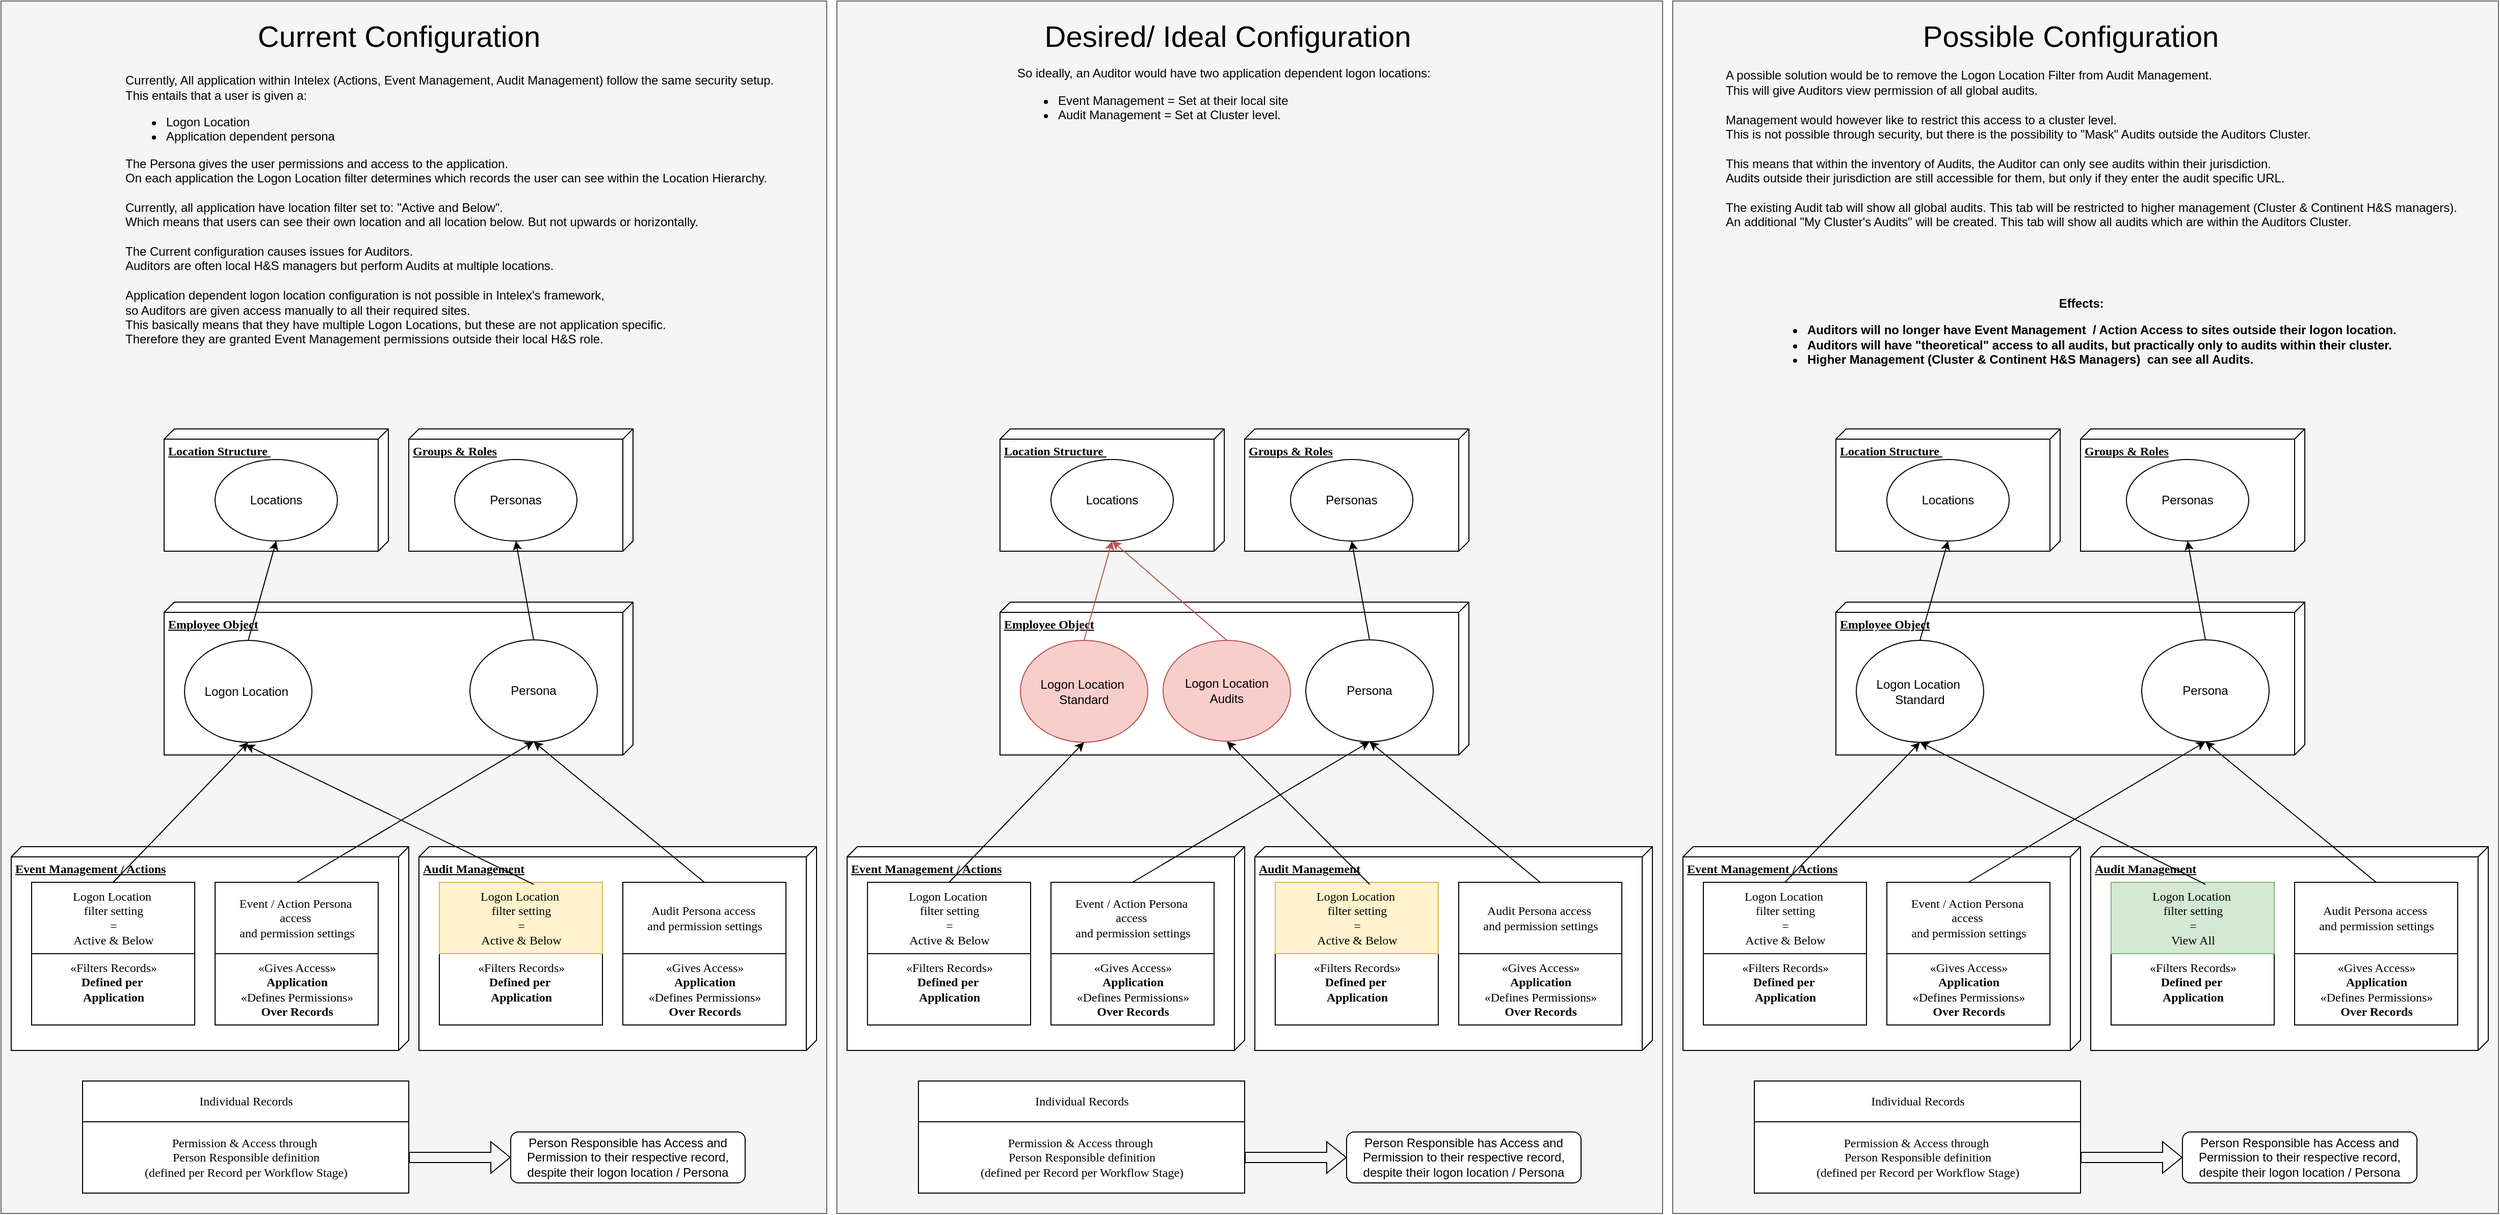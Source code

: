 <mxfile version="24.5.5" type="github">
  <diagram name="Page-1" id="5f0bae14-7c28-e335-631c-24af17079c00">
    <mxGraphModel dx="2883" dy="1786" grid="1" gridSize="10" guides="1" tooltips="1" connect="1" arrows="1" fold="1" page="1" pageScale="1" pageWidth="1100" pageHeight="850" background="none" math="0" shadow="0">
      <root>
        <mxCell id="0" />
        <mxCell id="1" parent="0" />
        <mxCell id="MLXNmTqdQTJKfxu_e6-Y-136" value="" style="rounded=0;whiteSpace=wrap;html=1;fillColor=#f5f5f5;fontColor=#333333;strokeColor=#666666;" vertex="1" parent="1">
          <mxGeometry x="700" y="-350" width="810" height="1190" as="geometry" />
        </mxCell>
        <mxCell id="MLXNmTqdQTJKfxu_e6-Y-135" value="" style="rounded=0;whiteSpace=wrap;html=1;fillColor=#f5f5f5;fontColor=#333333;strokeColor=#666666;" vertex="1" parent="1">
          <mxGeometry x="-120" y="-350" width="810" height="1190" as="geometry" />
        </mxCell>
        <mxCell id="MLXNmTqdQTJKfxu_e6-Y-134" value="" style="rounded=0;whiteSpace=wrap;html=1;fillColor=#f5f5f5;fontColor=#333333;strokeColor=#666666;" vertex="1" parent="1">
          <mxGeometry x="-940" y="-350" width="810" height="1190" as="geometry" />
        </mxCell>
        <mxCell id="MLXNmTqdQTJKfxu_e6-Y-32" value="&lt;b&gt;Location Structure&amp;nbsp;&lt;/b&gt;" style="verticalAlign=top;align=left;spacingTop=8;spacingLeft=2;spacingRight=12;shape=cube;size=10;direction=south;fontStyle=4;html=1;rounded=0;shadow=0;comic=0;labelBackgroundColor=none;strokeWidth=1;fontFamily=Verdana;fontSize=12" vertex="1" parent="1">
          <mxGeometry x="860" y="70" width="220" height="120" as="geometry" />
        </mxCell>
        <mxCell id="MLXNmTqdQTJKfxu_e6-Y-33" value="&lt;b&gt;Employee Object&lt;/b&gt;" style="verticalAlign=top;align=left;spacingTop=8;spacingLeft=2;spacingRight=12;shape=cube;size=10;direction=south;fontStyle=4;html=1;rounded=0;shadow=0;comic=0;labelBackgroundColor=none;strokeWidth=1;fontFamily=Verdana;fontSize=12" vertex="1" parent="1">
          <mxGeometry x="860" y="240" width="460" height="150" as="geometry" />
        </mxCell>
        <mxCell id="MLXNmTqdQTJKfxu_e6-Y-34" value="&lt;b&gt;Event Management / Actions&lt;/b&gt;" style="verticalAlign=top;align=left;spacingTop=8;spacingLeft=2;spacingRight=12;shape=cube;size=10;direction=south;fontStyle=4;html=1;rounded=0;shadow=0;comic=0;labelBackgroundColor=none;strokeWidth=1;fontFamily=Verdana;fontSize=12" vertex="1" parent="1">
          <mxGeometry x="710" y="480" width="390" height="200" as="geometry" />
        </mxCell>
        <mxCell id="MLXNmTqdQTJKfxu_e6-Y-35" value="Persona" style="ellipse;whiteSpace=wrap;html=1;" vertex="1" parent="1">
          <mxGeometry x="1160" y="277" width="125" height="100" as="geometry" />
        </mxCell>
        <mxCell id="MLXNmTqdQTJKfxu_e6-Y-36" value="«Filters Records»&lt;br&gt;&lt;b&gt;Defined per&amp;nbsp;&lt;/b&gt;&lt;div&gt;&lt;b&gt;Application&lt;/b&gt;&lt;br&gt;&lt;div&gt;&lt;br&gt;&lt;/div&gt;&lt;/div&gt;" style="html=1;rounded=0;shadow=0;comic=0;labelBackgroundColor=none;strokeWidth=1;fontFamily=Verdana;fontSize=12;align=center;" vertex="1" parent="1">
          <mxGeometry x="730" y="585" width="160" height="70" as="geometry" />
        </mxCell>
        <mxCell id="MLXNmTqdQTJKfxu_e6-Y-37" value="Logon Location&amp;nbsp;&lt;div&gt;Standard&lt;/div&gt;" style="ellipse;whiteSpace=wrap;html=1;" vertex="1" parent="1">
          <mxGeometry x="880" y="277.5" width="125" height="100" as="geometry" />
        </mxCell>
        <mxCell id="MLXNmTqdQTJKfxu_e6-Y-38" value="Event / Action Persona&amp;nbsp;&lt;div&gt;access&amp;nbsp;&lt;div&gt;and permission settings&lt;/div&gt;&lt;/div&gt;" style="html=1;rounded=0;shadow=0;comic=0;labelBackgroundColor=none;strokeWidth=1;fontFamily=Verdana;fontSize=12;align=center;" vertex="1" parent="1">
          <mxGeometry x="910" y="515" width="160" height="70" as="geometry" />
        </mxCell>
        <mxCell id="MLXNmTqdQTJKfxu_e6-Y-39" value="&lt;div&gt;Logon Location&amp;nbsp;&lt;/div&gt;&lt;div&gt;filter setting&lt;/div&gt;&lt;div&gt;=&lt;/div&gt;&lt;div&gt;Active &amp;amp; Below&lt;/div&gt;" style="html=1;rounded=0;shadow=0;comic=0;labelBackgroundColor=none;strokeWidth=1;fontFamily=Verdana;fontSize=12;align=center;" vertex="1" parent="1">
          <mxGeometry x="730" y="515" width="160" height="70" as="geometry" />
        </mxCell>
        <mxCell id="MLXNmTqdQTJKfxu_e6-Y-40" value="&lt;b&gt;Groups &amp;amp; Roles&lt;/b&gt;" style="verticalAlign=top;align=left;spacingTop=8;spacingLeft=2;spacingRight=12;shape=cube;size=10;direction=south;fontStyle=4;html=1;rounded=0;shadow=0;comic=0;labelBackgroundColor=none;strokeWidth=1;fontFamily=Verdana;fontSize=12" vertex="1" parent="1">
          <mxGeometry x="1100" y="70" width="220" height="120" as="geometry" />
        </mxCell>
        <mxCell id="MLXNmTqdQTJKfxu_e6-Y-41" value="Personas&lt;span style=&quot;color: rgba(0, 0, 0, 0); font-family: monospace; font-size: 0px; text-align: start; text-wrap: nowrap;&quot;&gt;%3CmxGraphModel%3E%3Croot%3E%3CmxCell%20id%3D%220%22%2F%3E%3CmxCell%20id%3D%221%22%20parent%3D%220%22%2F%3E%3CmxCell%20id%3D%222%22%20value%3D%22Location%20Structure%22%20style%3D%22verticalAlign%3Dtop%3Balign%3Dleft%3BspacingTop%3D8%3BspacingLeft%3D2%3BspacingRight%3D12%3Bshape%3Dcube%3Bsize%3D10%3Bdirection%3Dsouth%3BfontStyle%3D4%3Bhtml%3D1%3Brounded%3D0%3Bshadow%3D0%3Bcomic%3D0%3BlabelBackgroundColor%3Dnone%3BstrokeWidth%3D1%3BfontFamily%3DVerdana%3BfontSize%3D12%22%20vertex%3D%221%22%20parent%3D%221%22%3E%3CmxGeometry%20x%3D%22200%22%20y%3D%22100%22%20width%3D%22220%22%20height%3D%22120%22%20as%3D%22geometry%22%2F%3E%3C%2FmxCell%3E%3C%2Froot%3E%3C%2FmxGraphModel%3Ess&lt;/span&gt;" style="ellipse;whiteSpace=wrap;html=1;" vertex="1" parent="1">
          <mxGeometry x="1145" y="100" width="120" height="80" as="geometry" />
        </mxCell>
        <mxCell id="MLXNmTqdQTJKfxu_e6-Y-42" value="Locations" style="ellipse;whiteSpace=wrap;html=1;" vertex="1" parent="1">
          <mxGeometry x="910" y="100" width="120" height="80" as="geometry" />
        </mxCell>
        <mxCell id="MLXNmTqdQTJKfxu_e6-Y-43" value="«Gives Access»&lt;br&gt;&lt;b&gt;Application&lt;/b&gt;&lt;div&gt;«Defines Permissions»&lt;br&gt;&lt;b&gt;Over Records&lt;/b&gt;&lt;/div&gt;" style="html=1;rounded=0;shadow=0;comic=0;labelBackgroundColor=none;strokeWidth=1;fontFamily=Verdana;fontSize=12;align=center;" vertex="1" parent="1">
          <mxGeometry x="910" y="585" width="160" height="70" as="geometry" />
        </mxCell>
        <mxCell id="MLXNmTqdQTJKfxu_e6-Y-45" value="&lt;b&gt;Audit Management&lt;/b&gt;" style="verticalAlign=top;align=left;spacingTop=8;spacingLeft=2;spacingRight=12;shape=cube;size=10;direction=south;fontStyle=4;html=1;rounded=0;shadow=0;comic=0;labelBackgroundColor=none;strokeWidth=1;fontFamily=Verdana;fontSize=12" vertex="1" parent="1">
          <mxGeometry x="1110" y="480" width="390" height="200" as="geometry" />
        </mxCell>
        <mxCell id="MLXNmTqdQTJKfxu_e6-Y-46" value="«Filters Records»&lt;br&gt;&lt;b&gt;Defined per&amp;nbsp;&lt;/b&gt;&lt;div&gt;&lt;b&gt;Application&lt;/b&gt;&lt;br&gt;&lt;div&gt;&lt;br&gt;&lt;/div&gt;&lt;/div&gt;" style="html=1;rounded=0;shadow=0;comic=0;labelBackgroundColor=none;strokeWidth=1;fontFamily=Verdana;fontSize=12;align=center;" vertex="1" parent="1">
          <mxGeometry x="1130" y="585" width="160" height="70" as="geometry" />
        </mxCell>
        <mxCell id="MLXNmTqdQTJKfxu_e6-Y-47" value="Audit Persona access&amp;nbsp;&lt;div&gt;and permission settings&lt;/div&gt;" style="html=1;rounded=0;shadow=0;comic=0;labelBackgroundColor=none;strokeWidth=1;fontFamily=Verdana;fontSize=12;align=center;" vertex="1" parent="1">
          <mxGeometry x="1310" y="515" width="160" height="70" as="geometry" />
        </mxCell>
        <mxCell id="MLXNmTqdQTJKfxu_e6-Y-48" value="&lt;div&gt;Logon Location&amp;nbsp;&lt;/div&gt;&lt;div&gt;filter setting&lt;/div&gt;&lt;div&gt;=&lt;/div&gt;&lt;div&gt;View All&lt;/div&gt;" style="html=1;rounded=0;shadow=0;comic=0;labelBackgroundColor=none;strokeWidth=1;fontFamily=Verdana;fontSize=12;align=center;fillColor=#d5e8d4;strokeColor=#82b366;" vertex="1" parent="1">
          <mxGeometry x="1130" y="515" width="160" height="70" as="geometry" />
        </mxCell>
        <mxCell id="MLXNmTqdQTJKfxu_e6-Y-49" value="«Gives Access»&lt;br&gt;&lt;b&gt;Application&lt;/b&gt;&lt;div&gt;«Defines Permissions»&lt;br&gt;&lt;b&gt;Over Records&lt;/b&gt;&lt;/div&gt;" style="html=1;rounded=0;shadow=0;comic=0;labelBackgroundColor=none;strokeWidth=1;fontFamily=Verdana;fontSize=12;align=center;" vertex="1" parent="1">
          <mxGeometry x="1310" y="585" width="160" height="70" as="geometry" />
        </mxCell>
        <mxCell id="MLXNmTqdQTJKfxu_e6-Y-58" value="" style="endArrow=classic;html=1;rounded=0;exitX=0.5;exitY=0;exitDx=0;exitDy=0;entryX=0.5;entryY=1;entryDx=0;entryDy=0;" edge="1" parent="1" source="MLXNmTqdQTJKfxu_e6-Y-39" target="MLXNmTqdQTJKfxu_e6-Y-37">
          <mxGeometry width="50" height="50" relative="1" as="geometry">
            <mxPoint x="740" y="370" as="sourcePoint" />
            <mxPoint x="790" y="320" as="targetPoint" />
          </mxGeometry>
        </mxCell>
        <mxCell id="MLXNmTqdQTJKfxu_e6-Y-59" value="" style="endArrow=classic;html=1;rounded=0;exitX=0.5;exitY=0;exitDx=0;exitDy=0;entryX=0.5;entryY=1;entryDx=0;entryDy=0;" edge="1" parent="1" source="MLXNmTqdQTJKfxu_e6-Y-38" target="MLXNmTqdQTJKfxu_e6-Y-35">
          <mxGeometry width="50" height="50" relative="1" as="geometry">
            <mxPoint x="740" y="370" as="sourcePoint" />
            <mxPoint x="790" y="320" as="targetPoint" />
          </mxGeometry>
        </mxCell>
        <mxCell id="MLXNmTqdQTJKfxu_e6-Y-60" value="" style="endArrow=classic;html=1;rounded=0;exitX=0.579;exitY=0.029;exitDx=0;exitDy=0;exitPerimeter=0;entryX=0.5;entryY=1;entryDx=0;entryDy=0;" edge="1" parent="1" source="MLXNmTqdQTJKfxu_e6-Y-48" target="MLXNmTqdQTJKfxu_e6-Y-37">
          <mxGeometry width="50" height="50" relative="1" as="geometry">
            <mxPoint x="740" y="370" as="sourcePoint" />
            <mxPoint x="940" y="390" as="targetPoint" />
          </mxGeometry>
        </mxCell>
        <mxCell id="MLXNmTqdQTJKfxu_e6-Y-61" value="" style="endArrow=classic;html=1;rounded=0;exitX=0.5;exitY=0;exitDx=0;exitDy=0;entryX=0.5;entryY=1;entryDx=0;entryDy=0;" edge="1" parent="1" source="MLXNmTqdQTJKfxu_e6-Y-47" target="MLXNmTqdQTJKfxu_e6-Y-35">
          <mxGeometry width="50" height="50" relative="1" as="geometry">
            <mxPoint x="740" y="370" as="sourcePoint" />
            <mxPoint x="790" y="320" as="targetPoint" />
          </mxGeometry>
        </mxCell>
        <mxCell id="MLXNmTqdQTJKfxu_e6-Y-62" value="" style="endArrow=classic;html=1;rounded=0;exitX=0.5;exitY=0;exitDx=0;exitDy=0;entryX=0.5;entryY=1;entryDx=0;entryDy=0;fillColor=#f8cecc;strokeColor=#000000;" edge="1" parent="1" source="MLXNmTqdQTJKfxu_e6-Y-37" target="MLXNmTqdQTJKfxu_e6-Y-42">
          <mxGeometry width="50" height="50" relative="1" as="geometry">
            <mxPoint x="740" y="370" as="sourcePoint" />
            <mxPoint x="790" y="320" as="targetPoint" />
          </mxGeometry>
        </mxCell>
        <mxCell id="MLXNmTqdQTJKfxu_e6-Y-65" value="" style="endArrow=classic;html=1;rounded=0;exitX=0.5;exitY=0;exitDx=0;exitDy=0;entryX=0.5;entryY=1;entryDx=0;entryDy=0;" edge="1" parent="1" source="MLXNmTqdQTJKfxu_e6-Y-35" target="MLXNmTqdQTJKfxu_e6-Y-41">
          <mxGeometry width="50" height="50" relative="1" as="geometry">
            <mxPoint x="740" y="370" as="sourcePoint" />
            <mxPoint x="1200" y="200" as="targetPoint" />
          </mxGeometry>
        </mxCell>
        <mxCell id="MLXNmTqdQTJKfxu_e6-Y-72" value="Permission &amp;amp; Access through&amp;nbsp;&lt;div&gt;Person Responsible definition&lt;/div&gt;&lt;div&gt;(defined per Record per Workflow Stage)&lt;/div&gt;" style="html=1;rounded=0;shadow=0;comic=0;labelBackgroundColor=none;strokeWidth=1;fontFamily=Verdana;fontSize=12;align=center;" vertex="1" parent="1">
          <mxGeometry x="780" y="750" width="320" height="70" as="geometry" />
        </mxCell>
        <mxCell id="MLXNmTqdQTJKfxu_e6-Y-73" value="&lt;div&gt;Individual Records&lt;/div&gt;" style="html=1;rounded=0;shadow=0;comic=0;labelBackgroundColor=none;strokeWidth=1;fontFamily=Verdana;fontSize=12;align=center;" vertex="1" parent="1">
          <mxGeometry x="780" y="710" width="320" height="40" as="geometry" />
        </mxCell>
        <mxCell id="MLXNmTqdQTJKfxu_e6-Y-74" value="" style="shape=flexArrow;endArrow=classic;html=1;rounded=0;exitX=1;exitY=0.5;exitDx=0;exitDy=0;" edge="1" parent="1" source="MLXNmTqdQTJKfxu_e6-Y-72" target="MLXNmTqdQTJKfxu_e6-Y-75">
          <mxGeometry width="50" height="50" relative="1" as="geometry">
            <mxPoint x="1120" y="770" as="sourcePoint" />
            <mxPoint x="1185" y="770" as="targetPoint" />
          </mxGeometry>
        </mxCell>
        <mxCell id="MLXNmTqdQTJKfxu_e6-Y-75" value="Person Responsible has Access and Permission to their respective record, despite their logon location / Persona" style="rounded=1;whiteSpace=wrap;html=1;" vertex="1" parent="1">
          <mxGeometry x="1200" y="760" width="230" height="50" as="geometry" />
        </mxCell>
        <mxCell id="MLXNmTqdQTJKfxu_e6-Y-76" value="&lt;b&gt;Location Structure&amp;nbsp;&lt;/b&gt;" style="verticalAlign=top;align=left;spacingTop=8;spacingLeft=2;spacingRight=12;shape=cube;size=10;direction=south;fontStyle=4;html=1;rounded=0;shadow=0;comic=0;labelBackgroundColor=none;strokeWidth=1;fontFamily=Verdana;fontSize=12" vertex="1" parent="1">
          <mxGeometry x="40" y="70" width="220" height="120" as="geometry" />
        </mxCell>
        <mxCell id="MLXNmTqdQTJKfxu_e6-Y-77" value="&lt;b&gt;Employee Object&lt;/b&gt;" style="verticalAlign=top;align=left;spacingTop=8;spacingLeft=2;spacingRight=12;shape=cube;size=10;direction=south;fontStyle=4;html=1;rounded=0;shadow=0;comic=0;labelBackgroundColor=none;strokeWidth=1;fontFamily=Verdana;fontSize=12" vertex="1" parent="1">
          <mxGeometry x="40" y="240" width="460" height="150" as="geometry" />
        </mxCell>
        <mxCell id="MLXNmTqdQTJKfxu_e6-Y-78" value="&lt;b&gt;Event Management / Actions&lt;/b&gt;" style="verticalAlign=top;align=left;spacingTop=8;spacingLeft=2;spacingRight=12;shape=cube;size=10;direction=south;fontStyle=4;html=1;rounded=0;shadow=0;comic=0;labelBackgroundColor=none;strokeWidth=1;fontFamily=Verdana;fontSize=12" vertex="1" parent="1">
          <mxGeometry x="-110" y="480" width="390" height="200" as="geometry" />
        </mxCell>
        <mxCell id="MLXNmTqdQTJKfxu_e6-Y-79" value="Persona" style="ellipse;whiteSpace=wrap;html=1;" vertex="1" parent="1">
          <mxGeometry x="340" y="277" width="125" height="100" as="geometry" />
        </mxCell>
        <mxCell id="MLXNmTqdQTJKfxu_e6-Y-80" value="«Filters Records»&lt;br&gt;&lt;b&gt;Defined per&amp;nbsp;&lt;/b&gt;&lt;div&gt;&lt;b&gt;Application&lt;/b&gt;&lt;br&gt;&lt;div&gt;&lt;br&gt;&lt;/div&gt;&lt;/div&gt;" style="html=1;rounded=0;shadow=0;comic=0;labelBackgroundColor=none;strokeWidth=1;fontFamily=Verdana;fontSize=12;align=center;" vertex="1" parent="1">
          <mxGeometry x="-90" y="585" width="160" height="70" as="geometry" />
        </mxCell>
        <mxCell id="MLXNmTqdQTJKfxu_e6-Y-81" value="Logon Location&amp;nbsp;&lt;div&gt;Standard&lt;/div&gt;" style="ellipse;whiteSpace=wrap;html=1;fillColor=#f8cecc;strokeColor=#b85450;" vertex="1" parent="1">
          <mxGeometry x="60" y="277.5" width="125" height="100" as="geometry" />
        </mxCell>
        <mxCell id="MLXNmTqdQTJKfxu_e6-Y-82" value="Event / Action Persona&amp;nbsp;&lt;div&gt;access&amp;nbsp;&lt;div&gt;and permission settings&lt;/div&gt;&lt;/div&gt;" style="html=1;rounded=0;shadow=0;comic=0;labelBackgroundColor=none;strokeWidth=1;fontFamily=Verdana;fontSize=12;align=center;" vertex="1" parent="1">
          <mxGeometry x="90" y="515" width="160" height="70" as="geometry" />
        </mxCell>
        <mxCell id="MLXNmTqdQTJKfxu_e6-Y-83" value="&lt;div&gt;Logon Location&amp;nbsp;&lt;/div&gt;&lt;div&gt;filter setting&lt;/div&gt;&lt;div&gt;=&lt;/div&gt;&lt;div&gt;Active &amp;amp; Below&lt;/div&gt;" style="html=1;rounded=0;shadow=0;comic=0;labelBackgroundColor=none;strokeWidth=1;fontFamily=Verdana;fontSize=12;align=center;" vertex="1" parent="1">
          <mxGeometry x="-90" y="515" width="160" height="70" as="geometry" />
        </mxCell>
        <mxCell id="MLXNmTqdQTJKfxu_e6-Y-84" value="&lt;b&gt;Groups &amp;amp; Roles&lt;/b&gt;" style="verticalAlign=top;align=left;spacingTop=8;spacingLeft=2;spacingRight=12;shape=cube;size=10;direction=south;fontStyle=4;html=1;rounded=0;shadow=0;comic=0;labelBackgroundColor=none;strokeWidth=1;fontFamily=Verdana;fontSize=12" vertex="1" parent="1">
          <mxGeometry x="280" y="70" width="220" height="120" as="geometry" />
        </mxCell>
        <mxCell id="MLXNmTqdQTJKfxu_e6-Y-85" value="Personas&lt;span style=&quot;color: rgba(0, 0, 0, 0); font-family: monospace; font-size: 0px; text-align: start; text-wrap: nowrap;&quot;&gt;%3CmxGraphModel%3E%3Croot%3E%3CmxCell%20id%3D%220%22%2F%3E%3CmxCell%20id%3D%221%22%20parent%3D%220%22%2F%3E%3CmxCell%20id%3D%222%22%20value%3D%22Location%20Structure%22%20style%3D%22verticalAlign%3Dtop%3Balign%3Dleft%3BspacingTop%3D8%3BspacingLeft%3D2%3BspacingRight%3D12%3Bshape%3Dcube%3Bsize%3D10%3Bdirection%3Dsouth%3BfontStyle%3D4%3Bhtml%3D1%3Brounded%3D0%3Bshadow%3D0%3Bcomic%3D0%3BlabelBackgroundColor%3Dnone%3BstrokeWidth%3D1%3BfontFamily%3DVerdana%3BfontSize%3D12%22%20vertex%3D%221%22%20parent%3D%221%22%3E%3CmxGeometry%20x%3D%22200%22%20y%3D%22100%22%20width%3D%22220%22%20height%3D%22120%22%20as%3D%22geometry%22%2F%3E%3C%2FmxCell%3E%3C%2Froot%3E%3C%2FmxGraphModel%3Ess&lt;/span&gt;" style="ellipse;whiteSpace=wrap;html=1;" vertex="1" parent="1">
          <mxGeometry x="325" y="100" width="120" height="80" as="geometry" />
        </mxCell>
        <mxCell id="MLXNmTqdQTJKfxu_e6-Y-86" value="Locations" style="ellipse;whiteSpace=wrap;html=1;" vertex="1" parent="1">
          <mxGeometry x="90" y="100" width="120" height="80" as="geometry" />
        </mxCell>
        <mxCell id="MLXNmTqdQTJKfxu_e6-Y-87" value="«Gives Access»&lt;br&gt;&lt;b&gt;Application&lt;/b&gt;&lt;div&gt;«Defines Permissions»&lt;br&gt;&lt;b&gt;Over Records&lt;/b&gt;&lt;/div&gt;" style="html=1;rounded=0;shadow=0;comic=0;labelBackgroundColor=none;strokeWidth=1;fontFamily=Verdana;fontSize=12;align=center;" vertex="1" parent="1">
          <mxGeometry x="90" y="585" width="160" height="70" as="geometry" />
        </mxCell>
        <mxCell id="MLXNmTqdQTJKfxu_e6-Y-88" value="&lt;b&gt;Audit Management&lt;/b&gt;" style="verticalAlign=top;align=left;spacingTop=8;spacingLeft=2;spacingRight=12;shape=cube;size=10;direction=south;fontStyle=4;html=1;rounded=0;shadow=0;comic=0;labelBackgroundColor=none;strokeWidth=1;fontFamily=Verdana;fontSize=12" vertex="1" parent="1">
          <mxGeometry x="290" y="480" width="390" height="200" as="geometry" />
        </mxCell>
        <mxCell id="MLXNmTqdQTJKfxu_e6-Y-89" value="«Filters Records»&lt;br&gt;&lt;b&gt;Defined per&amp;nbsp;&lt;/b&gt;&lt;div&gt;&lt;b&gt;Application&lt;/b&gt;&lt;br&gt;&lt;div&gt;&lt;br&gt;&lt;/div&gt;&lt;/div&gt;" style="html=1;rounded=0;shadow=0;comic=0;labelBackgroundColor=none;strokeWidth=1;fontFamily=Verdana;fontSize=12;align=center;" vertex="1" parent="1">
          <mxGeometry x="310" y="585" width="160" height="70" as="geometry" />
        </mxCell>
        <mxCell id="MLXNmTqdQTJKfxu_e6-Y-90" value="Audit Persona access&amp;nbsp;&lt;div&gt;and permission settings&lt;/div&gt;" style="html=1;rounded=0;shadow=0;comic=0;labelBackgroundColor=none;strokeWidth=1;fontFamily=Verdana;fontSize=12;align=center;" vertex="1" parent="1">
          <mxGeometry x="490" y="515" width="160" height="70" as="geometry" />
        </mxCell>
        <mxCell id="MLXNmTqdQTJKfxu_e6-Y-91" value="&lt;div&gt;Logon Location&amp;nbsp;&lt;/div&gt;&lt;div&gt;filter setting&lt;/div&gt;&lt;div&gt;=&lt;/div&gt;&lt;div&gt;Active &amp;amp; Below&lt;/div&gt;" style="html=1;rounded=0;shadow=0;comic=0;labelBackgroundColor=none;strokeWidth=1;fontFamily=Verdana;fontSize=12;align=center;fillColor=#fff2cc;strokeColor=#d6b656;" vertex="1" parent="1">
          <mxGeometry x="310" y="515" width="160" height="70" as="geometry" />
        </mxCell>
        <mxCell id="MLXNmTqdQTJKfxu_e6-Y-92" value="«Gives Access»&lt;br&gt;&lt;b&gt;Application&lt;/b&gt;&lt;div&gt;«Defines Permissions»&lt;br&gt;&lt;b&gt;Over Records&lt;/b&gt;&lt;/div&gt;" style="html=1;rounded=0;shadow=0;comic=0;labelBackgroundColor=none;strokeWidth=1;fontFamily=Verdana;fontSize=12;align=center;" vertex="1" parent="1">
          <mxGeometry x="490" y="585" width="160" height="70" as="geometry" />
        </mxCell>
        <mxCell id="MLXNmTqdQTJKfxu_e6-Y-93" value="" style="endArrow=classic;html=1;rounded=0;exitX=0.5;exitY=0;exitDx=0;exitDy=0;entryX=0.5;entryY=1;entryDx=0;entryDy=0;" edge="1" parent="1" source="MLXNmTqdQTJKfxu_e6-Y-83" target="MLXNmTqdQTJKfxu_e6-Y-81">
          <mxGeometry width="50" height="50" relative="1" as="geometry">
            <mxPoint x="-80" y="370" as="sourcePoint" />
            <mxPoint x="-30" y="320" as="targetPoint" />
          </mxGeometry>
        </mxCell>
        <mxCell id="MLXNmTqdQTJKfxu_e6-Y-94" value="" style="endArrow=classic;html=1;rounded=0;exitX=0.5;exitY=0;exitDx=0;exitDy=0;entryX=0.5;entryY=1;entryDx=0;entryDy=0;" edge="1" parent="1" source="MLXNmTqdQTJKfxu_e6-Y-82" target="MLXNmTqdQTJKfxu_e6-Y-79">
          <mxGeometry width="50" height="50" relative="1" as="geometry">
            <mxPoint x="-80" y="370" as="sourcePoint" />
            <mxPoint x="-30" y="320" as="targetPoint" />
          </mxGeometry>
        </mxCell>
        <mxCell id="MLXNmTqdQTJKfxu_e6-Y-95" value="" style="endArrow=classic;html=1;rounded=0;exitX=0.579;exitY=0.029;exitDx=0;exitDy=0;exitPerimeter=0;entryX=0.5;entryY=1;entryDx=0;entryDy=0;" edge="1" parent="1" source="MLXNmTqdQTJKfxu_e6-Y-91" target="MLXNmTqdQTJKfxu_e6-Y-99">
          <mxGeometry width="50" height="50" relative="1" as="geometry">
            <mxPoint x="-80" y="370" as="sourcePoint" />
            <mxPoint x="-30" y="320" as="targetPoint" />
          </mxGeometry>
        </mxCell>
        <mxCell id="MLXNmTqdQTJKfxu_e6-Y-96" value="" style="endArrow=classic;html=1;rounded=0;exitX=0.5;exitY=0;exitDx=0;exitDy=0;entryX=0.5;entryY=1;entryDx=0;entryDy=0;" edge="1" parent="1" source="MLXNmTqdQTJKfxu_e6-Y-90" target="MLXNmTqdQTJKfxu_e6-Y-79">
          <mxGeometry width="50" height="50" relative="1" as="geometry">
            <mxPoint x="-80" y="370" as="sourcePoint" />
            <mxPoint x="-30" y="320" as="targetPoint" />
          </mxGeometry>
        </mxCell>
        <mxCell id="MLXNmTqdQTJKfxu_e6-Y-97" value="" style="endArrow=classic;html=1;rounded=0;exitX=0.5;exitY=0;exitDx=0;exitDy=0;entryX=0.5;entryY=1;entryDx=0;entryDy=0;fillColor=#f8cecc;strokeColor=#b85450;" edge="1" parent="1" source="MLXNmTqdQTJKfxu_e6-Y-81" target="MLXNmTqdQTJKfxu_e6-Y-86">
          <mxGeometry width="50" height="50" relative="1" as="geometry">
            <mxPoint x="-80" y="370" as="sourcePoint" />
            <mxPoint x="-30" y="320" as="targetPoint" />
          </mxGeometry>
        </mxCell>
        <mxCell id="MLXNmTqdQTJKfxu_e6-Y-98" value="" style="endArrow=classic;html=1;rounded=0;exitX=0.5;exitY=0;exitDx=0;exitDy=0;entryX=0.5;entryY=1;entryDx=0;entryDy=0;" edge="1" parent="1" source="MLXNmTqdQTJKfxu_e6-Y-79" target="MLXNmTqdQTJKfxu_e6-Y-85">
          <mxGeometry width="50" height="50" relative="1" as="geometry">
            <mxPoint x="-80" y="370" as="sourcePoint" />
            <mxPoint x="380" y="200" as="targetPoint" />
          </mxGeometry>
        </mxCell>
        <mxCell id="MLXNmTqdQTJKfxu_e6-Y-99" value="Logon Location&lt;div&gt;Audits&lt;/div&gt;" style="ellipse;whiteSpace=wrap;html=1;fillColor=#f8cecc;strokeColor=#b85450;" vertex="1" parent="1">
          <mxGeometry x="200" y="277.5" width="125" height="99" as="geometry" />
        </mxCell>
        <mxCell id="MLXNmTqdQTJKfxu_e6-Y-100" value="" style="endArrow=classic;html=1;rounded=0;entryX=0.5;entryY=1;entryDx=0;entryDy=0;exitX=0.5;exitY=0;exitDx=0;exitDy=0;fillColor=#f8cecc;strokeColor=#b85450;" edge="1" parent="1" source="MLXNmTqdQTJKfxu_e6-Y-99" target="MLXNmTqdQTJKfxu_e6-Y-86">
          <mxGeometry width="50" height="50" relative="1" as="geometry">
            <mxPoint x="-80" y="370" as="sourcePoint" />
            <mxPoint x="-30" y="320" as="targetPoint" />
          </mxGeometry>
        </mxCell>
        <mxCell id="MLXNmTqdQTJKfxu_e6-Y-101" value="Permission &amp;amp; Access through&amp;nbsp;&lt;div&gt;Person Responsible definition&lt;/div&gt;&lt;div&gt;(defined per Record per Workflow Stage)&lt;/div&gt;" style="html=1;rounded=0;shadow=0;comic=0;labelBackgroundColor=none;strokeWidth=1;fontFamily=Verdana;fontSize=12;align=center;" vertex="1" parent="1">
          <mxGeometry x="-40" y="750" width="320" height="70" as="geometry" />
        </mxCell>
        <mxCell id="MLXNmTqdQTJKfxu_e6-Y-102" value="&lt;div&gt;Individual Records&lt;/div&gt;" style="html=1;rounded=0;shadow=0;comic=0;labelBackgroundColor=none;strokeWidth=1;fontFamily=Verdana;fontSize=12;align=center;" vertex="1" parent="1">
          <mxGeometry x="-40" y="710" width="320" height="40" as="geometry" />
        </mxCell>
        <mxCell id="MLXNmTqdQTJKfxu_e6-Y-103" value="" style="shape=flexArrow;endArrow=classic;html=1;rounded=0;exitX=1;exitY=0.5;exitDx=0;exitDy=0;" edge="1" parent="1" source="MLXNmTqdQTJKfxu_e6-Y-101" target="MLXNmTqdQTJKfxu_e6-Y-104">
          <mxGeometry width="50" height="50" relative="1" as="geometry">
            <mxPoint x="300" y="770" as="sourcePoint" />
            <mxPoint x="365" y="770" as="targetPoint" />
          </mxGeometry>
        </mxCell>
        <mxCell id="MLXNmTqdQTJKfxu_e6-Y-104" value="Person Responsible has Access and Permission to their respective record, despite their logon location / Persona" style="rounded=1;whiteSpace=wrap;html=1;" vertex="1" parent="1">
          <mxGeometry x="380" y="760" width="230" height="50" as="geometry" />
        </mxCell>
        <mxCell id="MLXNmTqdQTJKfxu_e6-Y-105" value="&lt;b&gt;Location Structure&amp;nbsp;&lt;/b&gt;" style="verticalAlign=top;align=left;spacingTop=8;spacingLeft=2;spacingRight=12;shape=cube;size=10;direction=south;fontStyle=4;html=1;rounded=0;shadow=0;comic=0;labelBackgroundColor=none;strokeWidth=1;fontFamily=Verdana;fontSize=12" vertex="1" parent="1">
          <mxGeometry x="-780" y="70" width="220" height="120" as="geometry" />
        </mxCell>
        <mxCell id="MLXNmTqdQTJKfxu_e6-Y-106" value="&lt;b&gt;Employee Object&lt;/b&gt;" style="verticalAlign=top;align=left;spacingTop=8;spacingLeft=2;spacingRight=12;shape=cube;size=10;direction=south;fontStyle=4;html=1;rounded=0;shadow=0;comic=0;labelBackgroundColor=none;strokeWidth=1;fontFamily=Verdana;fontSize=12" vertex="1" parent="1">
          <mxGeometry x="-780" y="240" width="460" height="150" as="geometry" />
        </mxCell>
        <mxCell id="MLXNmTqdQTJKfxu_e6-Y-107" value="&lt;b&gt;Event Management / Actions&lt;/b&gt;" style="verticalAlign=top;align=left;spacingTop=8;spacingLeft=2;spacingRight=12;shape=cube;size=10;direction=south;fontStyle=4;html=1;rounded=0;shadow=0;comic=0;labelBackgroundColor=none;strokeWidth=1;fontFamily=Verdana;fontSize=12" vertex="1" parent="1">
          <mxGeometry x="-930" y="480" width="390" height="200" as="geometry" />
        </mxCell>
        <mxCell id="MLXNmTqdQTJKfxu_e6-Y-108" value="Persona" style="ellipse;whiteSpace=wrap;html=1;" vertex="1" parent="1">
          <mxGeometry x="-480" y="277" width="125" height="100" as="geometry" />
        </mxCell>
        <mxCell id="MLXNmTqdQTJKfxu_e6-Y-109" value="«Filters Records»&lt;br&gt;&lt;b&gt;Defined per&amp;nbsp;&lt;/b&gt;&lt;div&gt;&lt;b&gt;Application&lt;/b&gt;&lt;br&gt;&lt;div&gt;&lt;br&gt;&lt;/div&gt;&lt;/div&gt;" style="html=1;rounded=0;shadow=0;comic=0;labelBackgroundColor=none;strokeWidth=1;fontFamily=Verdana;fontSize=12;align=center;" vertex="1" parent="1">
          <mxGeometry x="-910" y="585" width="160" height="70" as="geometry" />
        </mxCell>
        <mxCell id="MLXNmTqdQTJKfxu_e6-Y-110" value="Logon Location&amp;nbsp;" style="ellipse;whiteSpace=wrap;html=1;" vertex="1" parent="1">
          <mxGeometry x="-760" y="277.5" width="125" height="100" as="geometry" />
        </mxCell>
        <mxCell id="MLXNmTqdQTJKfxu_e6-Y-111" value="Event / Action Persona&amp;nbsp;&lt;div&gt;access&amp;nbsp;&lt;div&gt;and permission settings&lt;/div&gt;&lt;/div&gt;" style="html=1;rounded=0;shadow=0;comic=0;labelBackgroundColor=none;strokeWidth=1;fontFamily=Verdana;fontSize=12;align=center;" vertex="1" parent="1">
          <mxGeometry x="-730" y="515" width="160" height="70" as="geometry" />
        </mxCell>
        <mxCell id="MLXNmTqdQTJKfxu_e6-Y-112" value="&lt;div&gt;Logon Location&amp;nbsp;&lt;/div&gt;&lt;div&gt;filter setting&lt;/div&gt;&lt;div&gt;=&lt;/div&gt;&lt;div&gt;Active &amp;amp; Below&lt;/div&gt;" style="html=1;rounded=0;shadow=0;comic=0;labelBackgroundColor=none;strokeWidth=1;fontFamily=Verdana;fontSize=12;align=center;" vertex="1" parent="1">
          <mxGeometry x="-910" y="515" width="160" height="70" as="geometry" />
        </mxCell>
        <mxCell id="MLXNmTqdQTJKfxu_e6-Y-113" value="&lt;b&gt;Groups &amp;amp; Roles&lt;/b&gt;" style="verticalAlign=top;align=left;spacingTop=8;spacingLeft=2;spacingRight=12;shape=cube;size=10;direction=south;fontStyle=4;html=1;rounded=0;shadow=0;comic=0;labelBackgroundColor=none;strokeWidth=1;fontFamily=Verdana;fontSize=12" vertex="1" parent="1">
          <mxGeometry x="-540" y="70" width="220" height="120" as="geometry" />
        </mxCell>
        <mxCell id="MLXNmTqdQTJKfxu_e6-Y-114" value="Personas&lt;span style=&quot;color: rgba(0, 0, 0, 0); font-family: monospace; font-size: 0px; text-align: start; text-wrap: nowrap;&quot;&gt;%3CmxGraphModel%3E%3Croot%3E%3CmxCell%20id%3D%220%22%2F%3E%3CmxCell%20id%3D%221%22%20parent%3D%220%22%2F%3E%3CmxCell%20id%3D%222%22%20value%3D%22Location%20Structure%22%20style%3D%22verticalAlign%3Dtop%3Balign%3Dleft%3BspacingTop%3D8%3BspacingLeft%3D2%3BspacingRight%3D12%3Bshape%3Dcube%3Bsize%3D10%3Bdirection%3Dsouth%3BfontStyle%3D4%3Bhtml%3D1%3Brounded%3D0%3Bshadow%3D0%3Bcomic%3D0%3BlabelBackgroundColor%3Dnone%3BstrokeWidth%3D1%3BfontFamily%3DVerdana%3BfontSize%3D12%22%20vertex%3D%221%22%20parent%3D%221%22%3E%3CmxGeometry%20x%3D%22200%22%20y%3D%22100%22%20width%3D%22220%22%20height%3D%22120%22%20as%3D%22geometry%22%2F%3E%3C%2FmxCell%3E%3C%2Froot%3E%3C%2FmxGraphModel%3Ess&lt;/span&gt;" style="ellipse;whiteSpace=wrap;html=1;" vertex="1" parent="1">
          <mxGeometry x="-495" y="100" width="120" height="80" as="geometry" />
        </mxCell>
        <mxCell id="MLXNmTqdQTJKfxu_e6-Y-115" value="Locations" style="ellipse;whiteSpace=wrap;html=1;" vertex="1" parent="1">
          <mxGeometry x="-730" y="100" width="120" height="80" as="geometry" />
        </mxCell>
        <mxCell id="MLXNmTqdQTJKfxu_e6-Y-116" value="«Gives Access»&lt;br&gt;&lt;b&gt;Application&lt;/b&gt;&lt;div&gt;«Defines Permissions»&lt;br&gt;&lt;b&gt;Over Records&lt;/b&gt;&lt;/div&gt;" style="html=1;rounded=0;shadow=0;comic=0;labelBackgroundColor=none;strokeWidth=1;fontFamily=Verdana;fontSize=12;align=center;" vertex="1" parent="1">
          <mxGeometry x="-730" y="585" width="160" height="70" as="geometry" />
        </mxCell>
        <mxCell id="MLXNmTqdQTJKfxu_e6-Y-117" value="&lt;b&gt;Audit Management&lt;/b&gt;" style="verticalAlign=top;align=left;spacingTop=8;spacingLeft=2;spacingRight=12;shape=cube;size=10;direction=south;fontStyle=4;html=1;rounded=0;shadow=0;comic=0;labelBackgroundColor=none;strokeWidth=1;fontFamily=Verdana;fontSize=12" vertex="1" parent="1">
          <mxGeometry x="-530" y="480" width="390" height="200" as="geometry" />
        </mxCell>
        <mxCell id="MLXNmTqdQTJKfxu_e6-Y-118" value="«Filters Records»&lt;br&gt;&lt;b&gt;Defined per&amp;nbsp;&lt;/b&gt;&lt;div&gt;&lt;b&gt;Application&lt;/b&gt;&lt;br&gt;&lt;div&gt;&lt;br&gt;&lt;/div&gt;&lt;/div&gt;" style="html=1;rounded=0;shadow=0;comic=0;labelBackgroundColor=none;strokeWidth=1;fontFamily=Verdana;fontSize=12;align=center;" vertex="1" parent="1">
          <mxGeometry x="-510" y="585" width="160" height="70" as="geometry" />
        </mxCell>
        <mxCell id="MLXNmTqdQTJKfxu_e6-Y-119" value="Audit Persona access&amp;nbsp;&lt;div&gt;and permission settings&lt;/div&gt;" style="html=1;rounded=0;shadow=0;comic=0;labelBackgroundColor=none;strokeWidth=1;fontFamily=Verdana;fontSize=12;align=center;" vertex="1" parent="1">
          <mxGeometry x="-330" y="515" width="160" height="70" as="geometry" />
        </mxCell>
        <mxCell id="MLXNmTqdQTJKfxu_e6-Y-120" value="&lt;div&gt;Logon Location&amp;nbsp;&lt;/div&gt;&lt;div&gt;filter setting&lt;/div&gt;&lt;div&gt;=&lt;/div&gt;&lt;div&gt;Active &amp;amp; Below&lt;/div&gt;" style="html=1;rounded=0;shadow=0;comic=0;labelBackgroundColor=none;strokeWidth=1;fontFamily=Verdana;fontSize=12;align=center;fillColor=#fff2cc;strokeColor=#d6b656;" vertex="1" parent="1">
          <mxGeometry x="-510" y="515" width="160" height="70" as="geometry" />
        </mxCell>
        <mxCell id="MLXNmTqdQTJKfxu_e6-Y-121" value="«Gives Access»&lt;br&gt;&lt;b&gt;Application&lt;/b&gt;&lt;div&gt;«Defines Permissions»&lt;br&gt;&lt;b&gt;Over Records&lt;/b&gt;&lt;/div&gt;" style="html=1;rounded=0;shadow=0;comic=0;labelBackgroundColor=none;strokeWidth=1;fontFamily=Verdana;fontSize=12;align=center;" vertex="1" parent="1">
          <mxGeometry x="-330" y="585" width="160" height="70" as="geometry" />
        </mxCell>
        <mxCell id="MLXNmTqdQTJKfxu_e6-Y-122" value="" style="endArrow=classic;html=1;rounded=0;exitX=0.5;exitY=0;exitDx=0;exitDy=0;entryX=0.5;entryY=1;entryDx=0;entryDy=0;" edge="1" parent="1" source="MLXNmTqdQTJKfxu_e6-Y-112" target="MLXNmTqdQTJKfxu_e6-Y-110">
          <mxGeometry width="50" height="50" relative="1" as="geometry">
            <mxPoint x="-900" y="370" as="sourcePoint" />
            <mxPoint x="-850" y="320" as="targetPoint" />
          </mxGeometry>
        </mxCell>
        <mxCell id="MLXNmTqdQTJKfxu_e6-Y-123" value="" style="endArrow=classic;html=1;rounded=0;exitX=0.5;exitY=0;exitDx=0;exitDy=0;entryX=0.5;entryY=1;entryDx=0;entryDy=0;" edge="1" parent="1" source="MLXNmTqdQTJKfxu_e6-Y-111" target="MLXNmTqdQTJKfxu_e6-Y-108">
          <mxGeometry width="50" height="50" relative="1" as="geometry">
            <mxPoint x="-900" y="370" as="sourcePoint" />
            <mxPoint x="-850" y="320" as="targetPoint" />
          </mxGeometry>
        </mxCell>
        <mxCell id="MLXNmTqdQTJKfxu_e6-Y-124" value="" style="endArrow=classic;html=1;rounded=0;exitX=0.579;exitY=0.029;exitDx=0;exitDy=0;exitPerimeter=0;" edge="1" parent="1" source="MLXNmTqdQTJKfxu_e6-Y-120">
          <mxGeometry width="50" height="50" relative="1" as="geometry">
            <mxPoint x="-900" y="370" as="sourcePoint" />
            <mxPoint x="-700" y="380" as="targetPoint" />
          </mxGeometry>
        </mxCell>
        <mxCell id="MLXNmTqdQTJKfxu_e6-Y-125" value="" style="endArrow=classic;html=1;rounded=0;exitX=0.5;exitY=0;exitDx=0;exitDy=0;entryX=0.5;entryY=1;entryDx=0;entryDy=0;" edge="1" parent="1" source="MLXNmTqdQTJKfxu_e6-Y-119" target="MLXNmTqdQTJKfxu_e6-Y-108">
          <mxGeometry width="50" height="50" relative="1" as="geometry">
            <mxPoint x="-900" y="370" as="sourcePoint" />
            <mxPoint x="-850" y="320" as="targetPoint" />
          </mxGeometry>
        </mxCell>
        <mxCell id="MLXNmTqdQTJKfxu_e6-Y-126" value="" style="endArrow=classic;html=1;rounded=0;exitX=0.5;exitY=0;exitDx=0;exitDy=0;entryX=0.5;entryY=1;entryDx=0;entryDy=0;fillColor=#f8cecc;strokeColor=#000000;" edge="1" parent="1" source="MLXNmTqdQTJKfxu_e6-Y-110" target="MLXNmTqdQTJKfxu_e6-Y-115">
          <mxGeometry width="50" height="50" relative="1" as="geometry">
            <mxPoint x="-900" y="370" as="sourcePoint" />
            <mxPoint x="-850" y="320" as="targetPoint" />
          </mxGeometry>
        </mxCell>
        <mxCell id="MLXNmTqdQTJKfxu_e6-Y-127" value="" style="endArrow=classic;html=1;rounded=0;exitX=0.5;exitY=0;exitDx=0;exitDy=0;entryX=0.5;entryY=1;entryDx=0;entryDy=0;" edge="1" parent="1" source="MLXNmTqdQTJKfxu_e6-Y-108" target="MLXNmTqdQTJKfxu_e6-Y-114">
          <mxGeometry width="50" height="50" relative="1" as="geometry">
            <mxPoint x="-900" y="370" as="sourcePoint" />
            <mxPoint x="-440" y="200" as="targetPoint" />
          </mxGeometry>
        </mxCell>
        <mxCell id="MLXNmTqdQTJKfxu_e6-Y-130" value="Permission &amp;amp; Access through&amp;nbsp;&lt;div&gt;Person Responsible definition&lt;/div&gt;&lt;div&gt;(defined per Record per Workflow Stage)&lt;/div&gt;" style="html=1;rounded=0;shadow=0;comic=0;labelBackgroundColor=none;strokeWidth=1;fontFamily=Verdana;fontSize=12;align=center;" vertex="1" parent="1">
          <mxGeometry x="-860" y="750" width="320" height="70" as="geometry" />
        </mxCell>
        <mxCell id="MLXNmTqdQTJKfxu_e6-Y-131" value="&lt;div&gt;Individual Records&lt;/div&gt;" style="html=1;rounded=0;shadow=0;comic=0;labelBackgroundColor=none;strokeWidth=1;fontFamily=Verdana;fontSize=12;align=center;" vertex="1" parent="1">
          <mxGeometry x="-860" y="710" width="320" height="40" as="geometry" />
        </mxCell>
        <mxCell id="MLXNmTqdQTJKfxu_e6-Y-132" value="" style="shape=flexArrow;endArrow=classic;html=1;rounded=0;exitX=1;exitY=0.5;exitDx=0;exitDy=0;" edge="1" parent="1" source="MLXNmTqdQTJKfxu_e6-Y-130" target="MLXNmTqdQTJKfxu_e6-Y-133">
          <mxGeometry width="50" height="50" relative="1" as="geometry">
            <mxPoint x="-520" y="770" as="sourcePoint" />
            <mxPoint x="-455" y="770" as="targetPoint" />
          </mxGeometry>
        </mxCell>
        <mxCell id="MLXNmTqdQTJKfxu_e6-Y-133" value="Person Responsible has Access and Permission to their respective record, despite their logon location / Persona" style="rounded=1;whiteSpace=wrap;html=1;" vertex="1" parent="1">
          <mxGeometry x="-440" y="760" width="230" height="50" as="geometry" />
        </mxCell>
        <mxCell id="MLXNmTqdQTJKfxu_e6-Y-137" value="&lt;font style=&quot;font-size: 29px;&quot;&gt;Current Configuration&lt;/font&gt;" style="text;html=1;align=center;verticalAlign=middle;resizable=0;points=[];autosize=1;strokeColor=none;fillColor=none;" vertex="1" parent="1">
          <mxGeometry x="-700" y="-340" width="300" height="50" as="geometry" />
        </mxCell>
        <mxCell id="MLXNmTqdQTJKfxu_e6-Y-138" value="&lt;font style=&quot;font-size: 29px;&quot;&gt;Desired/ Ideal Configuration&lt;/font&gt;" style="text;html=1;align=center;verticalAlign=middle;resizable=0;points=[];autosize=1;strokeColor=none;fillColor=none;" vertex="1" parent="1">
          <mxGeometry x="72.5" y="-340" width="380" height="50" as="geometry" />
        </mxCell>
        <mxCell id="MLXNmTqdQTJKfxu_e6-Y-139" value="&lt;font style=&quot;font-size: 29px;&quot;&gt;Possible Configuration&lt;/font&gt;" style="text;html=1;align=center;verticalAlign=middle;resizable=0;points=[];autosize=1;strokeColor=none;fillColor=none;" vertex="1" parent="1">
          <mxGeometry x="935" y="-340" width="310" height="50" as="geometry" />
        </mxCell>
        <mxCell id="MLXNmTqdQTJKfxu_e6-Y-140" value="Currently, All application within Intelex (Actions, Event Management, Audit Management) follow the same security setup.&lt;div&gt;This entails that a user is given a:&lt;/div&gt;&lt;div&gt;&lt;ul&gt;&lt;li&gt;Logon Location&lt;/li&gt;&lt;li&gt;Application dependent persona&lt;/li&gt;&lt;/ul&gt;&lt;div&gt;The Persona gives the user permissions and access to the application.&amp;nbsp;&lt;/div&gt;&lt;div&gt;On each application the Logon Location filter determines which records the user can see within the Location Hierarchy.&lt;/div&gt;&lt;/div&gt;&lt;div&gt;&lt;br&gt;&lt;/div&gt;&lt;div&gt;Currently, all application have location filter set to: &quot;Active and Below&quot;.&amp;nbsp;&lt;/div&gt;&lt;div&gt;Which means that users can see their own location and all location below. But not upwards or horizontally.&lt;/div&gt;&lt;div&gt;&lt;br&gt;&lt;/div&gt;&lt;div&gt;The Current configuration causes issues for Auditors.&amp;nbsp;&lt;div&gt;Auditors are often local H&amp;amp;S managers but perform Audits at multiple locations.&amp;nbsp;&lt;div&gt;&lt;br&gt;&lt;/div&gt;&lt;/div&gt;&lt;/div&gt;&lt;div&gt;Application dependent logon location configuration is not possible in Intelex&#39;s framework,&amp;nbsp;&lt;/div&gt;&lt;div&gt;so Auditors are given access manually to all their required sites.&lt;/div&gt;&lt;div&gt;This basically means that they have multiple Logon Locations, but these are not application specific.&lt;/div&gt;&lt;div&gt;Therefore they are granted Event Management permissions outside their local H&amp;amp;S role.&lt;/div&gt;" style="text;html=1;align=left;verticalAlign=middle;resizable=0;points=[];autosize=1;strokeColor=none;fillColor=none;" vertex="1" parent="1">
          <mxGeometry x="-820" y="-285" width="660" height="280" as="geometry" />
        </mxCell>
        <mxCell id="MLXNmTqdQTJKfxu_e6-Y-141" value="&lt;div&gt;&amp;nbsp;&lt;div&gt;So ideally, an Auditor would have two application dependent logon locations:&lt;/div&gt;&lt;div&gt;&lt;ul&gt;&lt;li&gt;Event Management = Set at their local site&lt;/li&gt;&lt;li&gt;Audit Management = Set at Cluster level.&lt;/li&gt;&lt;/ul&gt;&lt;/div&gt;&lt;/div&gt;" style="text;html=1;align=left;verticalAlign=middle;resizable=0;points=[];autosize=1;strokeColor=none;fillColor=none;" vertex="1" parent="1">
          <mxGeometry x="55" y="-310" width="430" height="100" as="geometry" />
        </mxCell>
        <mxCell id="MLXNmTqdQTJKfxu_e6-Y-142" value="&lt;div&gt;A possible solution would be to remove the Logon Location Filter from Audit Management.&amp;nbsp;&lt;/div&gt;&lt;div&gt;This will give Auditors view permission of all global audits.&amp;nbsp;&lt;/div&gt;&lt;div&gt;&lt;br&gt;&lt;/div&gt;&lt;div&gt;Management would however like to restrict this access to a cluster level.&lt;/div&gt;&lt;div&gt;This is not possible through security, but there is the possibility to &quot;Mask&quot; Audits outside the Auditors Cluster.&lt;/div&gt;&lt;div&gt;&lt;br&gt;&lt;/div&gt;&lt;div&gt;This means that within the inventory of Audits, the Auditor can only see audits within their jurisdiction.&lt;/div&gt;&lt;div&gt;Audits outside their jurisdiction are still accessible for them, but only if they enter the audit specific URL.&lt;/div&gt;&lt;div&gt;&lt;br&gt;&lt;/div&gt;&lt;div&gt;The existing Audit tab will show all global audits. This tab will be restricted to higher management (Cluster &amp;amp; Continent H&amp;amp;S managers).&lt;/div&gt;&lt;div&gt;An additional &quot;My Cluster&#39;s Audits&quot; will be created. This tab will show all audits which are within the Auditors Cluster.&amp;nbsp;&lt;/div&gt;" style="text;html=1;align=left;verticalAlign=middle;resizable=0;points=[];autosize=1;strokeColor=none;fillColor=none;" vertex="1" parent="1">
          <mxGeometry x="750" y="-290" width="740" height="170" as="geometry" />
        </mxCell>
        <mxCell id="MLXNmTqdQTJKfxu_e6-Y-143" value="&lt;div style=&quot;text-align: center;&quot;&gt;&lt;span style=&quot;background-color: initial;&quot;&gt;Effects:&lt;/span&gt;&lt;/div&gt;&lt;div&gt;&lt;ul&gt;&lt;li&gt;Auditors will no longer have Event Management&amp;nbsp; / Action Access to sites outside their logon location.&lt;/li&gt;&lt;li&gt;Auditors will have &quot;theoretical&quot; access to all audits, but practically only to audits within their cluster.&lt;/li&gt;&lt;li style=&quot;&quot;&gt;Higher Management (Cluster &amp;amp; Continent H&amp;amp;S Managers)&amp;nbsp; can see all Audits.&lt;/li&gt;&lt;/ul&gt;&lt;/div&gt;" style="text;html=1;align=left;verticalAlign=middle;resizable=0;points=[];autosize=1;strokeColor=none;fillColor=none;fontStyle=1" vertex="1" parent="1">
          <mxGeometry x="790" y="-70" width="600" height="100" as="geometry" />
        </mxCell>
      </root>
    </mxGraphModel>
  </diagram>
</mxfile>
